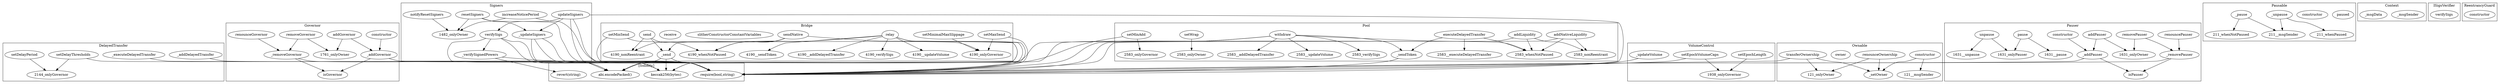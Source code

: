 strict digraph {
subgraph cluster_2144_DelayedTransfer {
label = "DelayedTransfer"
"2144__executeDelayedTransfer" [label="_executeDelayedTransfer"]
"2144__addDelayedTransfer" [label="_addDelayedTransfer"]
"2144_setDelayPeriod" [label="setDelayPeriod"]
"2144_setDelayThresholds" [label="setDelayThresholds"]
"2144_setDelayPeriod" -> "2144_onlyGovernor"
"2144_setDelayThresholds" -> "2144_onlyGovernor"
}subgraph cluster_1761_Governor {
label = "Governor"
"1761_addGovernor" [label="addGovernor"]
"1761_isGovernor" [label="isGovernor"]
"1761_removeGovernor" [label="removeGovernor"]
"1761_constructor" [label="constructor"]
"1761__addGovernor" [label="_addGovernor"]
"1761__removeGovernor" [label="_removeGovernor"]
"1761_renounceGovernor" [label="renounceGovernor"]
"1761_addGovernor" -> "1761__addGovernor"
"1761__addGovernor" -> "1761_isGovernor"
"1761_addGovernor" -> "1761_onlyOwner"
"1761_constructor" -> "1761__addGovernor"
"1761_removeGovernor" -> "1761__removeGovernor"
"1761_renounceGovernor" -> "1761__removeGovernor"
"1761__removeGovernor" -> "1761_isGovernor"
"1761_removeGovernor" -> "1761_onlyOwner"
}subgraph cluster_1482_Signers {
label = "Signers"
"1482_verifySigs" [label="verifySigs"]
"1482_increaseNoticePeriod" [label="increaseNoticePeriod"]
"1482__verifySignedPowers" [label="_verifySignedPowers"]
"1482_updateSigners" [label="updateSigners"]
"1482__updateSigners" [label="_updateSigners"]
"1482_notifyResetSigners" [label="notifyResetSigners"]
"1482_resetSigners" [label="resetSigners"]
"1482_resetSigners" -> "1482__updateSigners"
"1482_notifyResetSigners" -> "1482_onlyOwner"
"1482_increaseNoticePeriod" -> "1482_onlyOwner"
"1482_updateSigners" -> "1482_verifySigs"
"1482_verifySigs" -> "1482__verifySignedPowers"
"1482_resetSigners" -> "1482_onlyOwner"
"1482_updateSigners" -> "1482__updateSigners"
}subgraph cluster_1938_VolumeControl {
label = "VolumeControl"
"1938__updateVolume" [label="_updateVolume"]
"1938_setEpochVolumeCaps" [label="setEpochVolumeCaps"]
"1938_setEpochLength" [label="setEpochLength"]
"1938_setEpochLength" -> "1938_onlyGovernor"
"1938_setEpochVolumeCaps" -> "1938_onlyGovernor"
}subgraph cluster_211_Pausable {
label = "Pausable"
"211_paused" [label="paused"]
"211_constructor" [label="constructor"]
"211__unpause" [label="_unpause"]
"211__pause" [label="_pause"]
"211__unpause" -> "211_whenPaused"
"211__pause" -> "211_whenNotPaused"
"211__unpause" -> "211__msgSender"
"211__pause" -> "211__msgSender"
}subgraph cluster_21_Context {
label = "Context"
"21__msgSender" [label="_msgSender"]
"21__msgData" [label="_msgData"]
}subgraph cluster_1045_ISigsVerifier {
label = "ISigsVerifier"
"1045_verifySigs" [label="verifySigs"]
}subgraph cluster_2583_Pool {
label = "Pool"
"2583_addLiquidity" [label="addLiquidity"]
"2583_setMinAdd" [label="setMinAdd"]
"2583_addNativeLiquidity" [label="addNativeLiquidity"]
"2583_executeDelayedTransfer" [label="executeDelayedTransfer"]
"2583_withdraw" [label="withdraw"]
"2583__sendToken" [label="_sendToken"]
"2583_setWrap" [label="setWrap"]
"2583_withdraw" -> "2583_whenNotPaused"
"2583_withdraw" -> "2583_verifySigs"
"2583_withdraw" -> "2583__addDelayedTransfer"
"2583_addNativeLiquidity" -> "2583_whenNotPaused"
"2583_executeDelayedTransfer" -> "2583__sendToken"
"2583_executeDelayedTransfer" -> "2583_whenNotPaused"
"2583_withdraw" -> "2583__updateVolume"
"2583_addLiquidity" -> "2583_whenNotPaused"
"2583_addLiquidity" -> "2583_nonReentrant"
"2583_addNativeLiquidity" -> "2583_nonReentrant"
"2583_setMinAdd" -> "2583_onlyGovernor"
"2583_withdraw" -> "2583__sendToken"
"2583_setWrap" -> "2583_onlyOwner"
"2583_executeDelayedTransfer" -> "2583__executeDelayedTransfer"
}subgraph cluster_121_Ownable {
label = "Ownable"
"121_constructor" [label="constructor"]
"121_renounceOwnership" [label="renounceOwnership"]
"121_owner" [label="owner"]
"121__setOwner" [label="_setOwner"]
"121_transferOwnership" [label="transferOwnership"]
"121_renounceOwnership" -> "121__setOwner"
"121_constructor" -> "121__msgSender"
"121_transferOwnership" -> "121__setOwner"
"121_constructor" -> "121__setOwner"
"121_transferOwnership" -> "121_onlyOwner"
"121_renounceOwnership" -> "121_onlyOwner"
}subgraph cluster_250_ReentrancyGuard {
label = "ReentrancyGuard"
"250_constructor" [label="constructor"]
}subgraph cluster_4190_Bridge {
label = "Bridge"
"4190_setMinimalMaxSlippage" [label="setMinimalMaxSlippage"]
"4190__send" [label="_send"]
"4190_relay" [label="relay"]
"4190_setMaxSend" [label="setMaxSend"]
"4190_sendNative" [label="sendNative"]
"4190_slitherConstructorConstantVariables" [label="slitherConstructorConstantVariables"]
"4190_receive" [label="receive"]
"4190_send" [label="send"]
"4190_setMinSend" [label="setMinSend"]
"4190_relay" -> "4190__addDelayedTransfer"
"4190_sendNative" -> "4190_whenNotPaused"
"4190_send" -> "4190_nonReentrant"
"4190_relay" -> "4190_verifySigs"
"4190_relay" -> "4190__updateVolume"
"4190_send" -> "4190_whenNotPaused"
"4190_relay" -> "4190_whenNotPaused"
"4190_setMinimalMaxSlippage" -> "4190_onlyGovernor"
"4190_sendNative" -> "4190_nonReentrant"
"4190_setMinSend" -> "4190_onlyGovernor"
"4190_sendNative" -> "4190__send"
"4190_setMaxSend" -> "4190_onlyGovernor"
"4190_relay" -> "4190__sendToken"
"4190_send" -> "4190__send"
}subgraph cluster_1631_Pauser {
label = "Pauser"
"1631_addPauser" [label="addPauser"]
"1631__removePauser" [label="_removePauser"]
"1631_removePauser" [label="removePauser"]
"1631_renouncePauser" [label="renouncePauser"]
"1631_pause" [label="pause"]
"1631_unpause" [label="unpause"]
"1631_constructor" [label="constructor"]
"1631__addPauser" [label="_addPauser"]
"1631_isPauser" [label="isPauser"]
"1631_unpause" -> "1631__unpause"
"1631_removePauser" -> "1631__removePauser"
"1631_renouncePauser" -> "1631__removePauser"
"1631_removePauser" -> "1631_onlyOwner"
"1631_addPauser" -> "1631__addPauser"
"1631__addPauser" -> "1631_isPauser"
"1631__removePauser" -> "1631_isPauser"
"1631_pause" -> "1631__pause"
"1631_addPauser" -> "1631_onlyOwner"
"1631_pause" -> "1631_onlyPauser"
"1631_unpause" -> "1631_onlyPauser"
"1631_constructor" -> "1631__addPauser"
}subgraph cluster_solidity {
label = "[Solidity]"
"keccak256(bytes)" 
"abi.encodePacked()" 
"require(bool,string)" 
"revert(string)" 
"4190_relay" -> "require(bool,string)"
"1482_updateSigners" -> "abi.encodePacked()"
"2583_withdraw" -> "require(bool,string)"
"121_transferOwnership" -> "require(bool,string)"
"4190_relay" -> "keccak256(bytes)"
"1631__removePauser" -> "require(bool,string)"
"2583_withdraw" -> "keccak256(bytes)"
"1761__removeGovernor" -> "require(bool,string)"
"4190_sendNative" -> "require(bool,string)"
"4190__send" -> "abi.encodePacked()"
"4190_setMaxSend" -> "require(bool,string)"
"2583__sendToken" -> "require(bool,string)"
"2583_addNativeLiquidity" -> "require(bool,string)"
"1482_resetSigners" -> "require(bool,string)"
"1482_verifySigs" -> "keccak256(bytes)"
"1482_verifySigs" -> "abi.encodePacked()"
"1482__verifySignedPowers" -> "require(bool,string)"
"1482__updateSigners" -> "abi.encodePacked()"
"2583_withdraw" -> "abi.encodePacked()"
"1761__addGovernor" -> "require(bool,string)"
"1482_updateSigners" -> "keccak256(bytes)"
"1482_updateSigners" -> "require(bool,string)"
"1631__addPauser" -> "require(bool,string)"
"2144__addDelayedTransfer" -> "require(bool,string)"
"1938_setEpochVolumeCaps" -> "require(bool,string)"
"1482__verifySignedPowers" -> "revert(string)"
"2144__executeDelayedTransfer" -> "require(bool,string)"
"4190_relay" -> "abi.encodePacked()"
"4190__send" -> "require(bool,string)"
"2144_setDelayThresholds" -> "require(bool,string)"
"4190__send" -> "keccak256(bytes)"
"1482_verifySigs" -> "require(bool,string)"
"1482__updateSigners" -> "keccak256(bytes)"
"1938__updateVolume" -> "require(bool,string)"
"1482_increaseNoticePeriod" -> "require(bool,string)"
"4190_setMinSend" -> "require(bool,string)"
"1482__updateSigners" -> "require(bool,string)"
"2583_addLiquidity" -> "require(bool,string)"
"2583_setMinAdd" -> "require(bool,string)"
}
}